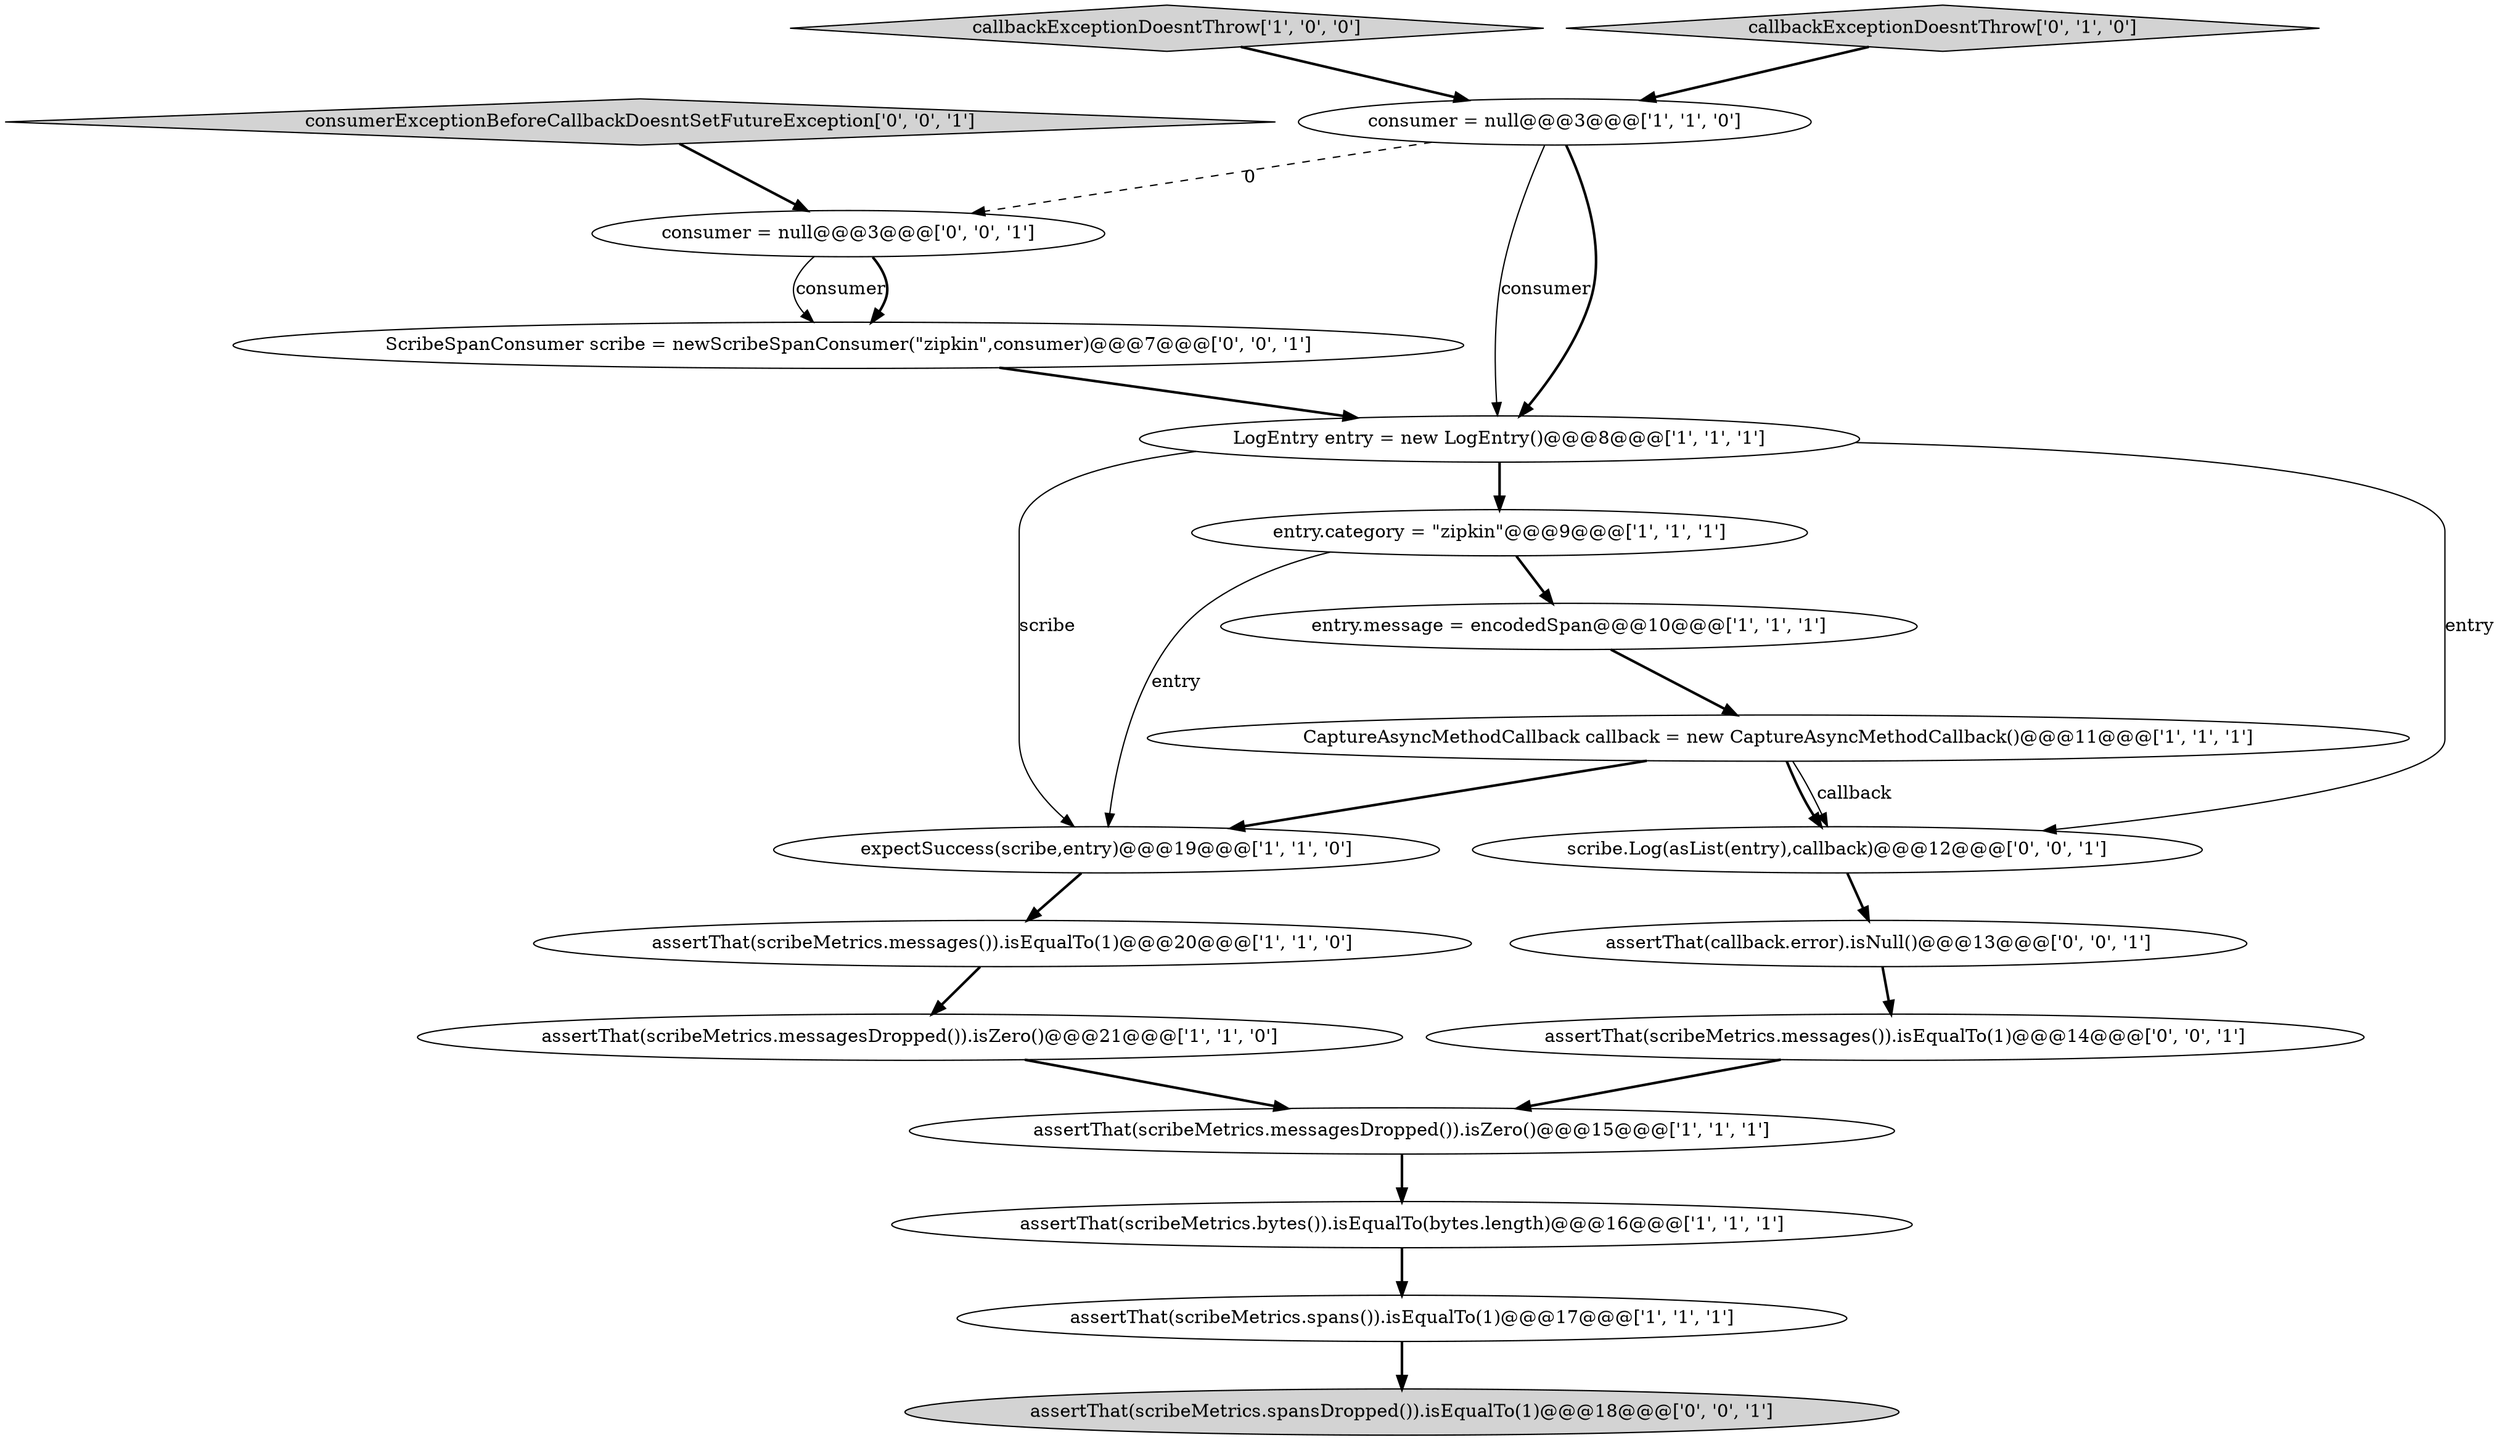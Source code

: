 digraph {
4 [style = filled, label = "expectSuccess(scribe,entry)@@@19@@@['1', '1', '0']", fillcolor = white, shape = ellipse image = "AAA0AAABBB1BBB"];
6 [style = filled, label = "assertThat(scribeMetrics.spans()).isEqualTo(1)@@@17@@@['1', '1', '1']", fillcolor = white, shape = ellipse image = "AAA0AAABBB1BBB"];
7 [style = filled, label = "assertThat(scribeMetrics.messages()).isEqualTo(1)@@@20@@@['1', '1', '0']", fillcolor = white, shape = ellipse image = "AAA0AAABBB1BBB"];
0 [style = filled, label = "consumer = null@@@3@@@['1', '1', '0']", fillcolor = white, shape = ellipse image = "AAA0AAABBB1BBB"];
2 [style = filled, label = "assertThat(scribeMetrics.bytes()).isEqualTo(bytes.length)@@@16@@@['1', '1', '1']", fillcolor = white, shape = ellipse image = "AAA0AAABBB1BBB"];
1 [style = filled, label = "assertThat(scribeMetrics.messagesDropped()).isZero()@@@15@@@['1', '1', '1']", fillcolor = white, shape = ellipse image = "AAA0AAABBB1BBB"];
9 [style = filled, label = "callbackExceptionDoesntThrow['1', '0', '0']", fillcolor = lightgray, shape = diamond image = "AAA0AAABBB1BBB"];
12 [style = filled, label = "callbackExceptionDoesntThrow['0', '1', '0']", fillcolor = lightgray, shape = diamond image = "AAA0AAABBB2BBB"];
5 [style = filled, label = "CaptureAsyncMethodCallback callback = new CaptureAsyncMethodCallback()@@@11@@@['1', '1', '1']", fillcolor = white, shape = ellipse image = "AAA0AAABBB1BBB"];
15 [style = filled, label = "consumerExceptionBeforeCallbackDoesntSetFutureException['0', '0', '1']", fillcolor = lightgray, shape = diamond image = "AAA0AAABBB3BBB"];
17 [style = filled, label = "assertThat(scribeMetrics.spansDropped()).isEqualTo(1)@@@18@@@['0', '0', '1']", fillcolor = lightgray, shape = ellipse image = "AAA0AAABBB3BBB"];
3 [style = filled, label = "LogEntry entry = new LogEntry()@@@8@@@['1', '1', '1']", fillcolor = white, shape = ellipse image = "AAA0AAABBB1BBB"];
10 [style = filled, label = "entry.category = \"zipkin\"@@@9@@@['1', '1', '1']", fillcolor = white, shape = ellipse image = "AAA0AAABBB1BBB"];
13 [style = filled, label = "assertThat(callback.error).isNull()@@@13@@@['0', '0', '1']", fillcolor = white, shape = ellipse image = "AAA0AAABBB3BBB"];
14 [style = filled, label = "scribe.Log(asList(entry),callback)@@@12@@@['0', '0', '1']", fillcolor = white, shape = ellipse image = "AAA0AAABBB3BBB"];
16 [style = filled, label = "ScribeSpanConsumer scribe = newScribeSpanConsumer(\"zipkin\",consumer)@@@7@@@['0', '0', '1']", fillcolor = white, shape = ellipse image = "AAA0AAABBB3BBB"];
19 [style = filled, label = "consumer = null@@@3@@@['0', '0', '1']", fillcolor = white, shape = ellipse image = "AAA0AAABBB3BBB"];
11 [style = filled, label = "entry.message = encodedSpan@@@10@@@['1', '1', '1']", fillcolor = white, shape = ellipse image = "AAA0AAABBB1BBB"];
18 [style = filled, label = "assertThat(scribeMetrics.messages()).isEqualTo(1)@@@14@@@['0', '0', '1']", fillcolor = white, shape = ellipse image = "AAA0AAABBB3BBB"];
8 [style = filled, label = "assertThat(scribeMetrics.messagesDropped()).isZero()@@@21@@@['1', '1', '0']", fillcolor = white, shape = ellipse image = "AAA0AAABBB1BBB"];
12->0 [style = bold, label=""];
5->14 [style = bold, label=""];
0->3 [style = solid, label="consumer"];
3->10 [style = bold, label=""];
0->19 [style = dashed, label="0"];
3->14 [style = solid, label="entry"];
7->8 [style = bold, label=""];
5->14 [style = solid, label="callback"];
4->7 [style = bold, label=""];
19->16 [style = solid, label="consumer"];
14->13 [style = bold, label=""];
15->19 [style = bold, label=""];
6->17 [style = bold, label=""];
10->11 [style = bold, label=""];
0->3 [style = bold, label=""];
9->0 [style = bold, label=""];
10->4 [style = solid, label="entry"];
13->18 [style = bold, label=""];
5->4 [style = bold, label=""];
8->1 [style = bold, label=""];
19->16 [style = bold, label=""];
3->4 [style = solid, label="scribe"];
16->3 [style = bold, label=""];
2->6 [style = bold, label=""];
18->1 [style = bold, label=""];
1->2 [style = bold, label=""];
11->5 [style = bold, label=""];
}
